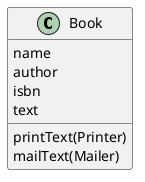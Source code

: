 @startuml
'https://plantuml.com/class-diagram

class Book {
name
author
isbn
text
printText(Printer)
mailText(Mailer)
}

@enduml